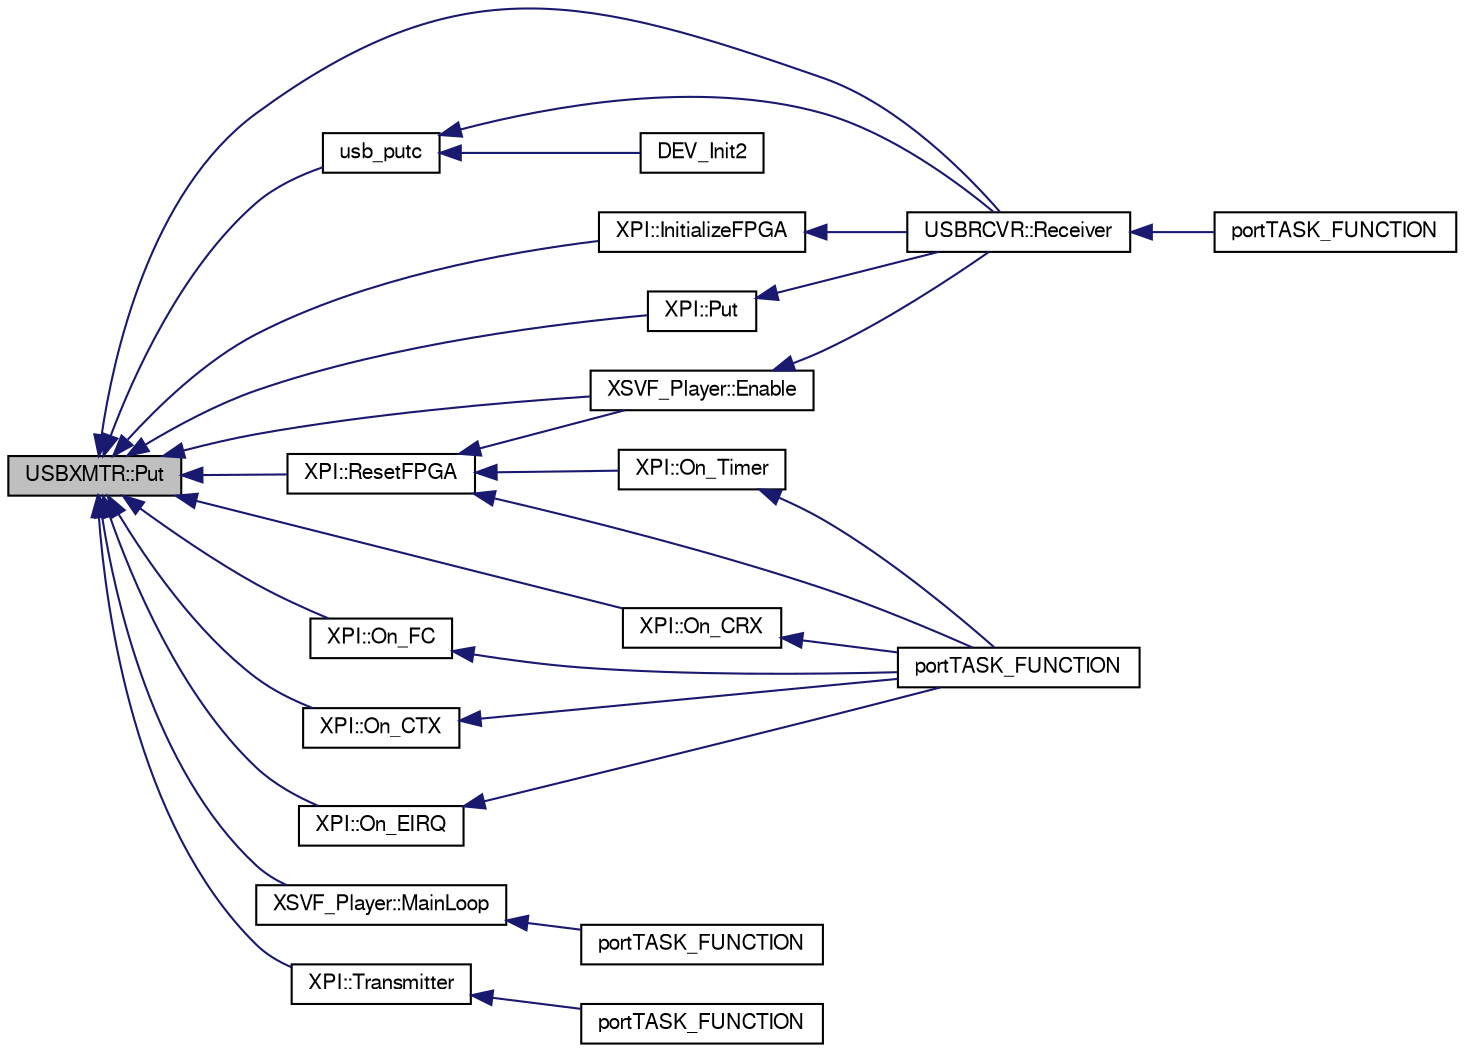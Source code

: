 digraph G
{
  bgcolor="transparent";
  edge [fontname="FreeSans",fontsize=10,labelfontname="FreeSans",labelfontsize=10];
  node [fontname="FreeSans",fontsize=10,shape=record];
  rankdir=LR;
  Node1 [label="USBXMTR::Put",height=0.2,width=0.4,color="black", fillcolor="grey75", style="filled" fontcolor="black"];
  Node1 -> Node2 [dir=back,color="midnightblue",fontsize=10,style="solid",fontname="FreeSans"];
  Node2 [label="XSVF_Player::Enable",height=0.2,width=0.4,color="black",URL="$class_x_s_v_f___player.html#ab49a062790f0a95e08d6f246b2a71b4"];
  Node2 -> Node3 [dir=back,color="midnightblue",fontsize=10,style="solid",fontname="FreeSans"];
  Node3 [label="USBRCVR::Receiver",height=0.2,width=0.4,color="black",URL="$class_u_s_b_r_c_v_r.html#f8361a896588ddbb643a4b79b59129b5"];
  Node3 -> Node4 [dir=back,color="midnightblue",fontsize=10,style="solid",fontname="FreeSans"];
  Node4 [label="portTASK_FUNCTION",height=0.2,width=0.4,color="black",URL="$usb_tasks_8cpp.html#bf532eb4d4d55d51477ea9534ab711ca"];
  Node1 -> Node5 [dir=back,color="midnightblue",fontsize=10,style="solid",fontname="FreeSans"];
  Node5 [label="XPI::InitializeFPGA",height=0.2,width=0.4,color="black",URL="$class_x_p_i.html#13617d172b308c1448c74f4535b2e73d"];
  Node5 -> Node3 [dir=back,color="midnightblue",fontsize=10,style="solid",fontname="FreeSans"];
  Node1 -> Node6 [dir=back,color="midnightblue",fontsize=10,style="solid",fontname="FreeSans"];
  Node6 [label="XSVF_Player::MainLoop",height=0.2,width=0.4,color="black",URL="$class_x_s_v_f___player.html#7c68cab8bc1c8d4a40a5a14c7e389a9d"];
  Node6 -> Node7 [dir=back,color="midnightblue",fontsize=10,style="solid",fontname="FreeSans"];
  Node7 [label="portTASK_FUNCTION",height=0.2,width=0.4,color="black",URL="$xsvf_task_8cpp.html#0c8ad39baa20f104db774662d3dcdb35"];
  Node1 -> Node8 [dir=back,color="midnightblue",fontsize=10,style="solid",fontname="FreeSans"];
  Node8 [label="XPI::On_CRX",height=0.2,width=0.4,color="black",URL="$class_x_p_i.html#1c73bd96ebc42e8f5e14bb05c8cd3c86"];
  Node8 -> Node9 [dir=back,color="midnightblue",fontsize=10,style="solid",fontname="FreeSans"];
  Node9 [label="portTASK_FUNCTION",height=0.2,width=0.4,color="black",URL="$sam7xpud_8cpp.html#53afc651bc94988b4b1644f21f16b515"];
  Node1 -> Node10 [dir=back,color="midnightblue",fontsize=10,style="solid",fontname="FreeSans"];
  Node10 [label="XPI::On_CTX",height=0.2,width=0.4,color="black",URL="$class_x_p_i.html#02aa06fd22abe2e2ee4a96ec729e654d"];
  Node10 -> Node9 [dir=back,color="midnightblue",fontsize=10,style="solid",fontname="FreeSans"];
  Node1 -> Node11 [dir=back,color="midnightblue",fontsize=10,style="solid",fontname="FreeSans"];
  Node11 [label="XPI::On_EIRQ",height=0.2,width=0.4,color="black",URL="$class_x_p_i.html#56970d2f3494891b3cf80f3cc846c8df"];
  Node11 -> Node9 [dir=back,color="midnightblue",fontsize=10,style="solid",fontname="FreeSans"];
  Node1 -> Node12 [dir=back,color="midnightblue",fontsize=10,style="solid",fontname="FreeSans"];
  Node12 [label="XPI::On_FC",height=0.2,width=0.4,color="black",URL="$class_x_p_i.html#796dc15fd71882551b5b699d6b408480"];
  Node12 -> Node9 [dir=back,color="midnightblue",fontsize=10,style="solid",fontname="FreeSans"];
  Node1 -> Node13 [dir=back,color="midnightblue",fontsize=10,style="solid",fontname="FreeSans"];
  Node13 [label="XPI::Put",height=0.2,width=0.4,color="black",URL="$class_x_p_i.html#2120b6e3bee2a8eedaf06fad5017eb8a"];
  Node13 -> Node3 [dir=back,color="midnightblue",fontsize=10,style="solid",fontname="FreeSans"];
  Node1 -> Node3 [dir=back,color="midnightblue",fontsize=10,style="solid",fontname="FreeSans"];
  Node1 -> Node14 [dir=back,color="midnightblue",fontsize=10,style="solid",fontname="FreeSans"];
  Node14 [label="XPI::ResetFPGA",height=0.2,width=0.4,color="black",URL="$class_x_p_i.html#5c51dda2c789ed0f0eec401f80d92c31"];
  Node14 -> Node2 [dir=back,color="midnightblue",fontsize=10,style="solid",fontname="FreeSans"];
  Node14 -> Node15 [dir=back,color="midnightblue",fontsize=10,style="solid",fontname="FreeSans"];
  Node15 [label="XPI::On_Timer",height=0.2,width=0.4,color="black",URL="$class_x_p_i.html#efca43b014ac7287f1ee782a2db45682"];
  Node15 -> Node9 [dir=back,color="midnightblue",fontsize=10,style="solid",fontname="FreeSans"];
  Node14 -> Node9 [dir=back,color="midnightblue",fontsize=10,style="solid",fontname="FreeSans"];
  Node1 -> Node16 [dir=back,color="midnightblue",fontsize=10,style="solid",fontname="FreeSans"];
  Node16 [label="XPI::Transmitter",height=0.2,width=0.4,color="black",URL="$class_x_p_i.html#2ad25e9e345f55ccaba7f7f7ad15a9a1"];
  Node16 -> Node17 [dir=back,color="midnightblue",fontsize=10,style="solid",fontname="FreeSans"];
  Node17 [label="portTASK_FUNCTION",height=0.2,width=0.4,color="black",URL="$xpi_8cpp.html#dfe1e57f3b27a6e6c56640245fc9a1bd"];
  Node1 -> Node18 [dir=back,color="midnightblue",fontsize=10,style="solid",fontname="FreeSans"];
  Node18 [label="usb_putc",height=0.2,width=0.4,color="black",URL="$sam7xpud_8cpp.html#04af8901fc5c1015eb79acb36ba38ad6"];
  Node18 -> Node19 [dir=back,color="midnightblue",fontsize=10,style="solid",fontname="FreeSans"];
  Node19 [label="DEV_Init2",height=0.2,width=0.4,color="black",URL="$device_8cpp.html#d3dd83edb8d465419e7ab07c6dfb8687"];
  Node18 -> Node3 [dir=back,color="midnightblue",fontsize=10,style="solid",fontname="FreeSans"];
}
